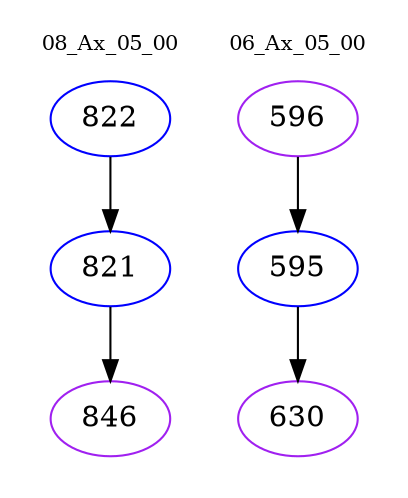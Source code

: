 digraph{
subgraph cluster_0 {
color = white
label = "08_Ax_05_00";
fontsize=10;
T0_822 [label="822", color="blue"]
T0_822 -> T0_821 [color="black"]
T0_821 [label="821", color="blue"]
T0_821 -> T0_846 [color="black"]
T0_846 [label="846", color="purple"]
}
subgraph cluster_1 {
color = white
label = "06_Ax_05_00";
fontsize=10;
T1_596 [label="596", color="purple"]
T1_596 -> T1_595 [color="black"]
T1_595 [label="595", color="blue"]
T1_595 -> T1_630 [color="black"]
T1_630 [label="630", color="purple"]
}
}
